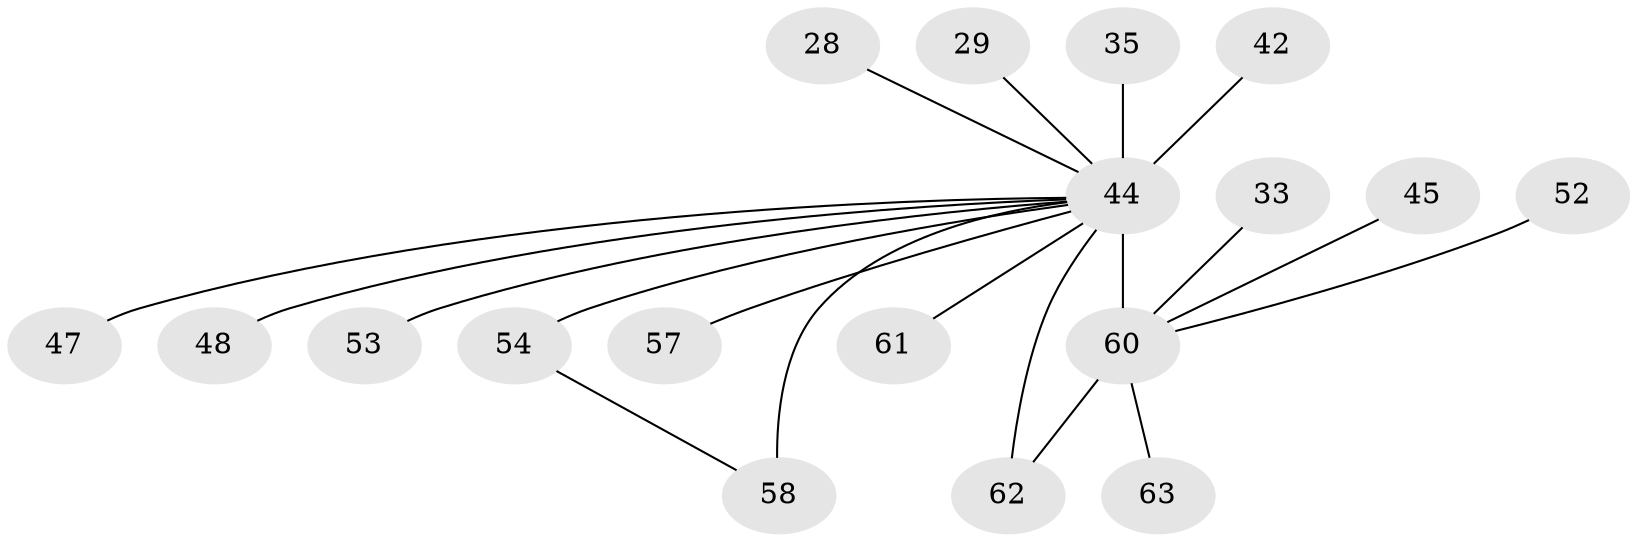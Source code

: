 // original degree distribution, {20: 0.015873015873015872, 21: 0.015873015873015872, 28: 0.015873015873015872, 15: 0.031746031746031744, 17: 0.015873015873015872, 16: 0.015873015873015872, 13: 0.015873015873015872, 12: 0.015873015873015872, 10: 0.015873015873015872, 6: 0.015873015873015872, 2: 0.5555555555555556, 3: 0.19047619047619047, 4: 0.06349206349206349, 7: 0.015873015873015872}
// Generated by graph-tools (version 1.1) at 2025/47/03/04/25 21:47:51]
// undirected, 18 vertices, 19 edges
graph export_dot {
graph [start="1"]
  node [color=gray90,style=filled];
  28;
  29;
  33;
  35;
  42 [super="+13"];
  44 [super="+17+31+37"];
  45;
  47;
  48;
  52;
  53;
  54 [super="+51"];
  57 [super="+22"];
  58 [super="+49"];
  60 [super="+16+40+7+41+56+59+10"];
  61 [super="+20"];
  62 [super="+30"];
  63;
  28 -- 44;
  29 -- 44 [weight=2];
  33 -- 60 [weight=2];
  35 -- 44 [weight=2];
  42 -- 44 [weight=3];
  44 -- 60 [weight=44];
  44 -- 47 [weight=2];
  44 -- 48 [weight=2];
  44 -- 54;
  44 -- 57 [weight=3];
  44 -- 58 [weight=9];
  44 -- 61 [weight=3];
  44 -- 53 [weight=2];
  44 -- 62 [weight=2];
  45 -- 60 [weight=2];
  52 -- 60 [weight=2];
  54 -- 58 [weight=2];
  60 -- 62;
  60 -- 63 [weight=2];
}
